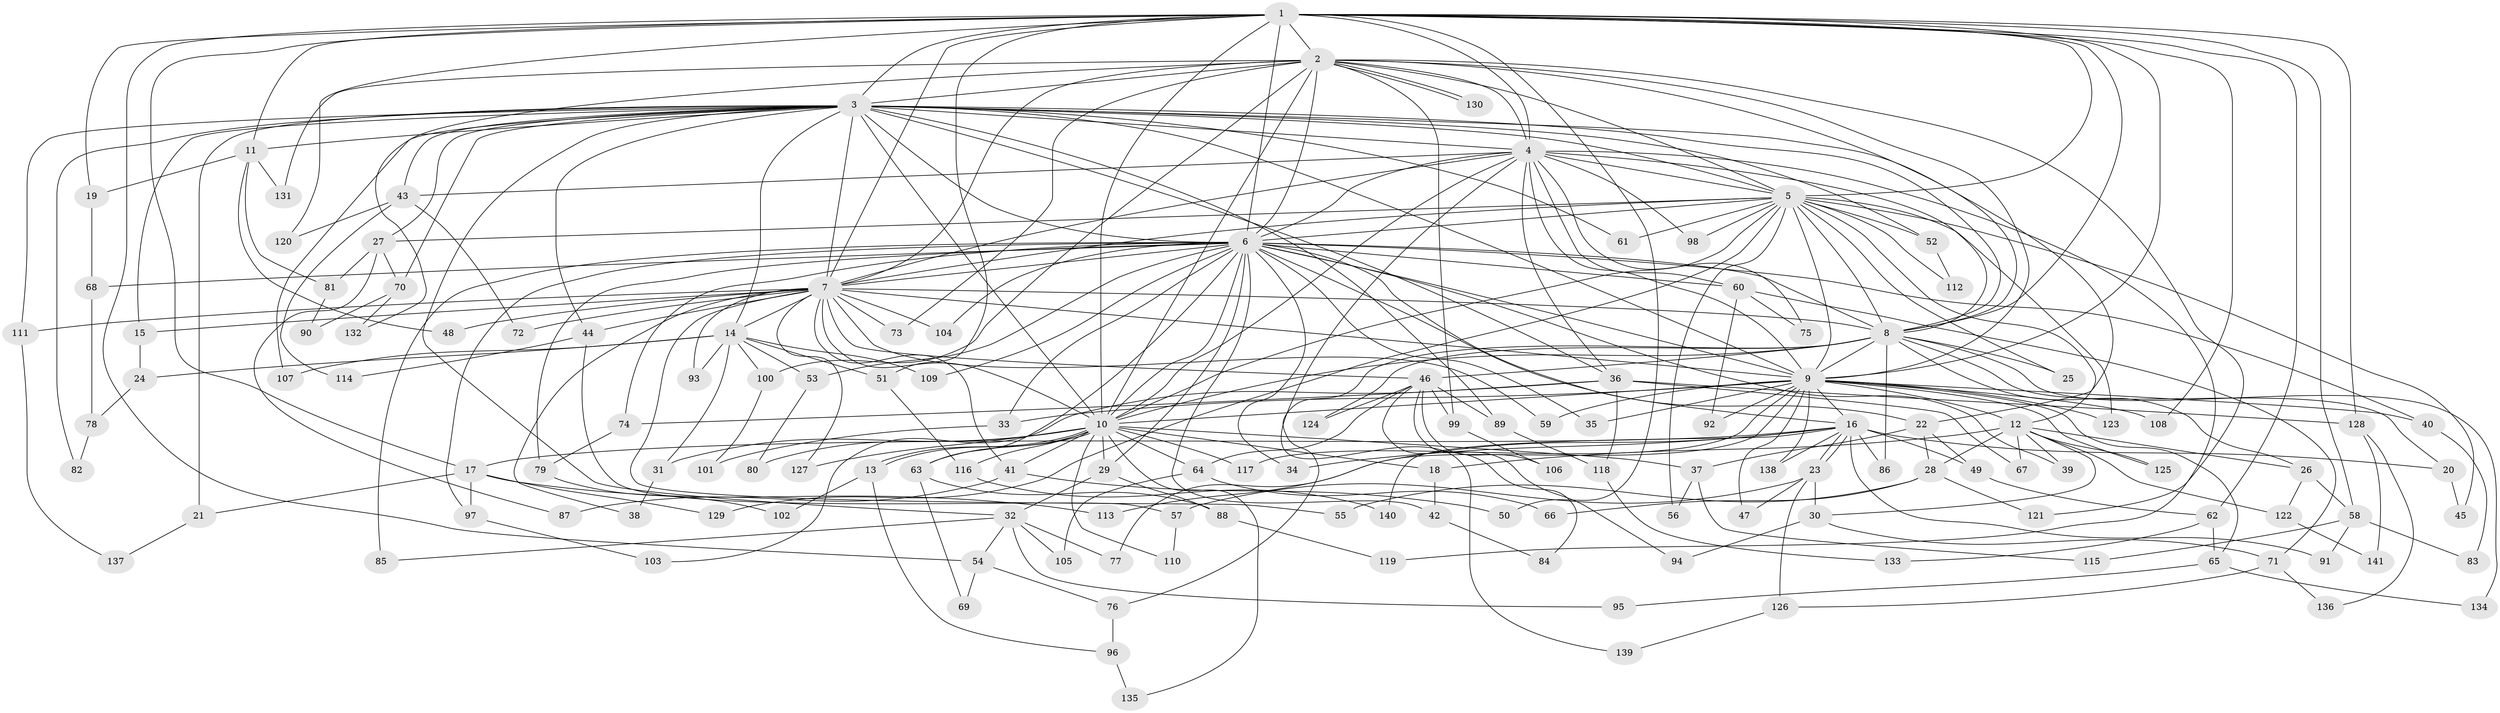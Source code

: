 // Generated by graph-tools (version 1.1) at 2025/45/03/09/25 04:45:40]
// undirected, 141 vertices, 307 edges
graph export_dot {
graph [start="1"]
  node [color=gray90,style=filled];
  1;
  2;
  3;
  4;
  5;
  6;
  7;
  8;
  9;
  10;
  11;
  12;
  13;
  14;
  15;
  16;
  17;
  18;
  19;
  20;
  21;
  22;
  23;
  24;
  25;
  26;
  27;
  28;
  29;
  30;
  31;
  32;
  33;
  34;
  35;
  36;
  37;
  38;
  39;
  40;
  41;
  42;
  43;
  44;
  45;
  46;
  47;
  48;
  49;
  50;
  51;
  52;
  53;
  54;
  55;
  56;
  57;
  58;
  59;
  60;
  61;
  62;
  63;
  64;
  65;
  66;
  67;
  68;
  69;
  70;
  71;
  72;
  73;
  74;
  75;
  76;
  77;
  78;
  79;
  80;
  81;
  82;
  83;
  84;
  85;
  86;
  87;
  88;
  89;
  90;
  91;
  92;
  93;
  94;
  95;
  96;
  97;
  98;
  99;
  100;
  101;
  102;
  103;
  104;
  105;
  106;
  107;
  108;
  109;
  110;
  111;
  112;
  113;
  114;
  115;
  116;
  117;
  118;
  119;
  120;
  121;
  122;
  123;
  124;
  125;
  126;
  127;
  128;
  129;
  130;
  131;
  132;
  133;
  134;
  135;
  136;
  137;
  138;
  139;
  140;
  141;
  1 -- 2;
  1 -- 3;
  1 -- 4;
  1 -- 5;
  1 -- 6;
  1 -- 7;
  1 -- 8;
  1 -- 9;
  1 -- 10;
  1 -- 11;
  1 -- 17;
  1 -- 19;
  1 -- 50;
  1 -- 51;
  1 -- 54;
  1 -- 58;
  1 -- 62;
  1 -- 108;
  1 -- 120;
  1 -- 128;
  2 -- 3;
  2 -- 4;
  2 -- 5;
  2 -- 6;
  2 -- 7;
  2 -- 8;
  2 -- 9;
  2 -- 10;
  2 -- 73;
  2 -- 99;
  2 -- 100;
  2 -- 121;
  2 -- 130;
  2 -- 130;
  2 -- 131;
  2 -- 132;
  3 -- 4;
  3 -- 5;
  3 -- 6;
  3 -- 7;
  3 -- 8;
  3 -- 9;
  3 -- 10;
  3 -- 11;
  3 -- 14;
  3 -- 15;
  3 -- 21;
  3 -- 22;
  3 -- 27;
  3 -- 32;
  3 -- 36;
  3 -- 43;
  3 -- 44;
  3 -- 52;
  3 -- 61;
  3 -- 70;
  3 -- 82;
  3 -- 89;
  3 -- 107;
  3 -- 111;
  4 -- 5;
  4 -- 6;
  4 -- 7;
  4 -- 8;
  4 -- 9;
  4 -- 10;
  4 -- 36;
  4 -- 43;
  4 -- 60;
  4 -- 75;
  4 -- 98;
  4 -- 119;
  4 -- 139;
  5 -- 6;
  5 -- 7;
  5 -- 8;
  5 -- 9;
  5 -- 10;
  5 -- 12;
  5 -- 25;
  5 -- 27;
  5 -- 45;
  5 -- 52;
  5 -- 56;
  5 -- 61;
  5 -- 98;
  5 -- 112;
  5 -- 123;
  5 -- 129;
  6 -- 7;
  6 -- 8;
  6 -- 9;
  6 -- 10;
  6 -- 16;
  6 -- 22;
  6 -- 29;
  6 -- 33;
  6 -- 34;
  6 -- 35;
  6 -- 39;
  6 -- 40;
  6 -- 42;
  6 -- 53;
  6 -- 60;
  6 -- 63;
  6 -- 68;
  6 -- 74;
  6 -- 79;
  6 -- 85;
  6 -- 97;
  6 -- 104;
  6 -- 109;
  7 -- 8;
  7 -- 9;
  7 -- 10;
  7 -- 14;
  7 -- 15;
  7 -- 38;
  7 -- 41;
  7 -- 44;
  7 -- 46;
  7 -- 48;
  7 -- 55;
  7 -- 59;
  7 -- 72;
  7 -- 73;
  7 -- 93;
  7 -- 104;
  7 -- 111;
  7 -- 127;
  8 -- 9;
  8 -- 10;
  8 -- 20;
  8 -- 25;
  8 -- 26;
  8 -- 46;
  8 -- 76;
  8 -- 86;
  8 -- 124;
  8 -- 134;
  9 -- 10;
  9 -- 12;
  9 -- 16;
  9 -- 33;
  9 -- 35;
  9 -- 40;
  9 -- 47;
  9 -- 59;
  9 -- 65;
  9 -- 77;
  9 -- 92;
  9 -- 108;
  9 -- 117;
  9 -- 123;
  9 -- 125;
  9 -- 138;
  10 -- 13;
  10 -- 13;
  10 -- 18;
  10 -- 29;
  10 -- 31;
  10 -- 37;
  10 -- 41;
  10 -- 63;
  10 -- 64;
  10 -- 80;
  10 -- 110;
  10 -- 116;
  10 -- 117;
  10 -- 127;
  10 -- 135;
  11 -- 19;
  11 -- 48;
  11 -- 81;
  11 -- 131;
  12 -- 18;
  12 -- 26;
  12 -- 28;
  12 -- 30;
  12 -- 39;
  12 -- 67;
  12 -- 122;
  12 -- 125;
  13 -- 96;
  13 -- 102;
  14 -- 24;
  14 -- 31;
  14 -- 51;
  14 -- 53;
  14 -- 93;
  14 -- 100;
  14 -- 107;
  14 -- 109;
  15 -- 24;
  16 -- 17;
  16 -- 20;
  16 -- 23;
  16 -- 23;
  16 -- 34;
  16 -- 49;
  16 -- 86;
  16 -- 91;
  16 -- 113;
  16 -- 138;
  16 -- 140;
  17 -- 21;
  17 -- 97;
  17 -- 113;
  17 -- 129;
  18 -- 42;
  19 -- 68;
  20 -- 45;
  21 -- 137;
  22 -- 28;
  22 -- 37;
  22 -- 49;
  23 -- 30;
  23 -- 47;
  23 -- 57;
  23 -- 126;
  24 -- 78;
  26 -- 58;
  26 -- 122;
  27 -- 70;
  27 -- 81;
  27 -- 87;
  28 -- 55;
  28 -- 66;
  28 -- 121;
  29 -- 32;
  29 -- 88;
  30 -- 71;
  30 -- 94;
  31 -- 38;
  32 -- 54;
  32 -- 77;
  32 -- 85;
  32 -- 95;
  32 -- 105;
  33 -- 101;
  36 -- 67;
  36 -- 74;
  36 -- 103;
  36 -- 118;
  36 -- 128;
  37 -- 56;
  37 -- 115;
  40 -- 83;
  41 -- 50;
  41 -- 87;
  42 -- 84;
  43 -- 72;
  43 -- 114;
  43 -- 120;
  44 -- 57;
  44 -- 114;
  46 -- 64;
  46 -- 84;
  46 -- 89;
  46 -- 94;
  46 -- 99;
  46 -- 106;
  46 -- 124;
  49 -- 62;
  51 -- 116;
  52 -- 112;
  53 -- 80;
  54 -- 69;
  54 -- 76;
  57 -- 110;
  58 -- 83;
  58 -- 91;
  58 -- 115;
  60 -- 71;
  60 -- 75;
  60 -- 92;
  62 -- 65;
  62 -- 133;
  63 -- 69;
  63 -- 88;
  64 -- 66;
  64 -- 105;
  65 -- 95;
  65 -- 134;
  68 -- 78;
  70 -- 90;
  70 -- 132;
  71 -- 126;
  71 -- 136;
  74 -- 79;
  76 -- 96;
  78 -- 82;
  79 -- 102;
  81 -- 90;
  88 -- 119;
  89 -- 118;
  96 -- 135;
  97 -- 103;
  99 -- 106;
  100 -- 101;
  111 -- 137;
  116 -- 140;
  118 -- 133;
  122 -- 141;
  126 -- 139;
  128 -- 136;
  128 -- 141;
}
